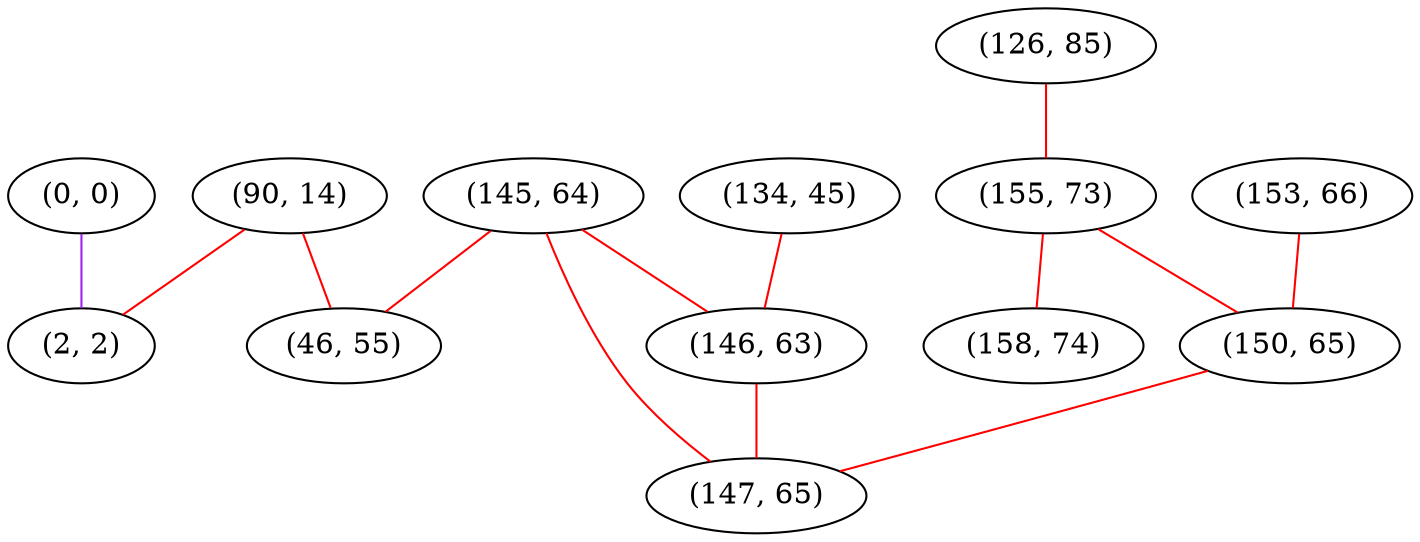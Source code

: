 graph "" {
"(90, 14)";
"(126, 85)";
"(145, 64)";
"(155, 73)";
"(0, 0)";
"(153, 66)";
"(158, 74)";
"(134, 45)";
"(2, 2)";
"(146, 63)";
"(150, 65)";
"(147, 65)";
"(46, 55)";
"(90, 14)" -- "(46, 55)"  [color=red, key=0, weight=1];
"(90, 14)" -- "(2, 2)"  [color=red, key=0, weight=1];
"(126, 85)" -- "(155, 73)"  [color=red, key=0, weight=1];
"(145, 64)" -- "(146, 63)"  [color=red, key=0, weight=1];
"(145, 64)" -- "(147, 65)"  [color=red, key=0, weight=1];
"(145, 64)" -- "(46, 55)"  [color=red, key=0, weight=1];
"(155, 73)" -- "(150, 65)"  [color=red, key=0, weight=1];
"(155, 73)" -- "(158, 74)"  [color=red, key=0, weight=1];
"(0, 0)" -- "(2, 2)"  [color=purple, key=0, weight=4];
"(153, 66)" -- "(150, 65)"  [color=red, key=0, weight=1];
"(134, 45)" -- "(146, 63)"  [color=red, key=0, weight=1];
"(146, 63)" -- "(147, 65)"  [color=red, key=0, weight=1];
"(150, 65)" -- "(147, 65)"  [color=red, key=0, weight=1];
}
